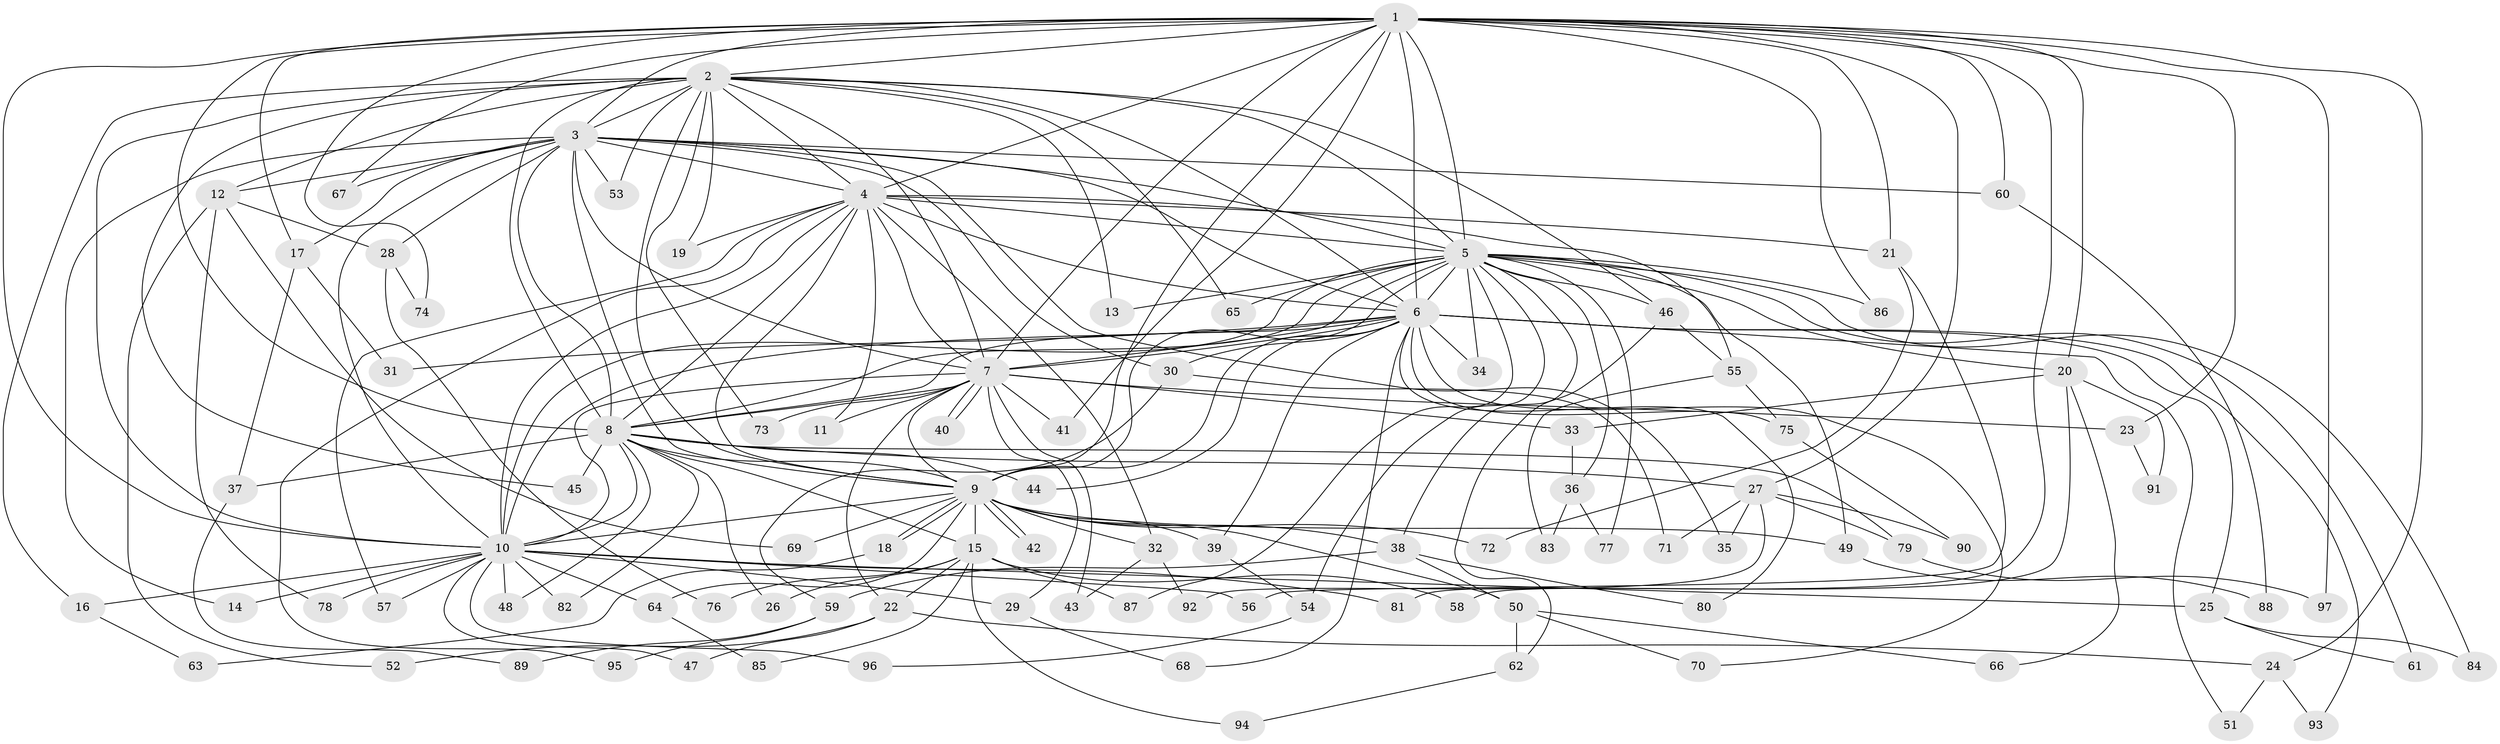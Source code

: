 // Generated by graph-tools (version 1.1) at 2025/01/03/09/25 03:01:34]
// undirected, 97 vertices, 219 edges
graph export_dot {
graph [start="1"]
  node [color=gray90,style=filled];
  1;
  2;
  3;
  4;
  5;
  6;
  7;
  8;
  9;
  10;
  11;
  12;
  13;
  14;
  15;
  16;
  17;
  18;
  19;
  20;
  21;
  22;
  23;
  24;
  25;
  26;
  27;
  28;
  29;
  30;
  31;
  32;
  33;
  34;
  35;
  36;
  37;
  38;
  39;
  40;
  41;
  42;
  43;
  44;
  45;
  46;
  47;
  48;
  49;
  50;
  51;
  52;
  53;
  54;
  55;
  56;
  57;
  58;
  59;
  60;
  61;
  62;
  63;
  64;
  65;
  66;
  67;
  68;
  69;
  70;
  71;
  72;
  73;
  74;
  75;
  76;
  77;
  78;
  79;
  80;
  81;
  82;
  83;
  84;
  85;
  86;
  87;
  88;
  89;
  90;
  91;
  92;
  93;
  94;
  95;
  96;
  97;
  1 -- 2;
  1 -- 3;
  1 -- 4;
  1 -- 5;
  1 -- 6;
  1 -- 7;
  1 -- 8;
  1 -- 9;
  1 -- 10;
  1 -- 17;
  1 -- 20;
  1 -- 21;
  1 -- 23;
  1 -- 24;
  1 -- 27;
  1 -- 41;
  1 -- 60;
  1 -- 67;
  1 -- 74;
  1 -- 81;
  1 -- 86;
  1 -- 97;
  2 -- 3;
  2 -- 4;
  2 -- 5;
  2 -- 6;
  2 -- 7;
  2 -- 8;
  2 -- 9;
  2 -- 10;
  2 -- 12;
  2 -- 13;
  2 -- 16;
  2 -- 19;
  2 -- 45;
  2 -- 46;
  2 -- 53;
  2 -- 65;
  2 -- 73;
  3 -- 4;
  3 -- 5;
  3 -- 6;
  3 -- 7;
  3 -- 8;
  3 -- 9;
  3 -- 10;
  3 -- 12;
  3 -- 14;
  3 -- 17;
  3 -- 28;
  3 -- 30;
  3 -- 35;
  3 -- 53;
  3 -- 60;
  3 -- 67;
  4 -- 5;
  4 -- 6;
  4 -- 7;
  4 -- 8;
  4 -- 9;
  4 -- 10;
  4 -- 11;
  4 -- 19;
  4 -- 21;
  4 -- 32;
  4 -- 55;
  4 -- 57;
  4 -- 95;
  5 -- 6;
  5 -- 7;
  5 -- 8;
  5 -- 9;
  5 -- 10;
  5 -- 13;
  5 -- 20;
  5 -- 34;
  5 -- 36;
  5 -- 38;
  5 -- 46;
  5 -- 49;
  5 -- 54;
  5 -- 61;
  5 -- 65;
  5 -- 77;
  5 -- 84;
  5 -- 86;
  5 -- 87;
  6 -- 7;
  6 -- 8;
  6 -- 9;
  6 -- 10;
  6 -- 25;
  6 -- 30;
  6 -- 31;
  6 -- 34;
  6 -- 39;
  6 -- 44;
  6 -- 51;
  6 -- 68;
  6 -- 70;
  6 -- 75;
  6 -- 80;
  6 -- 93;
  7 -- 8;
  7 -- 9;
  7 -- 10;
  7 -- 11;
  7 -- 22;
  7 -- 23;
  7 -- 29;
  7 -- 33;
  7 -- 40;
  7 -- 40;
  7 -- 41;
  7 -- 43;
  7 -- 73;
  8 -- 9;
  8 -- 10;
  8 -- 15;
  8 -- 26;
  8 -- 27;
  8 -- 37;
  8 -- 44;
  8 -- 45;
  8 -- 48;
  8 -- 79;
  8 -- 82;
  9 -- 10;
  9 -- 15;
  9 -- 18;
  9 -- 18;
  9 -- 32;
  9 -- 38;
  9 -- 39;
  9 -- 42;
  9 -- 42;
  9 -- 49;
  9 -- 50;
  9 -- 64;
  9 -- 69;
  9 -- 72;
  10 -- 14;
  10 -- 16;
  10 -- 25;
  10 -- 29;
  10 -- 47;
  10 -- 48;
  10 -- 56;
  10 -- 57;
  10 -- 64;
  10 -- 78;
  10 -- 81;
  10 -- 82;
  10 -- 96;
  12 -- 28;
  12 -- 52;
  12 -- 69;
  12 -- 78;
  15 -- 22;
  15 -- 26;
  15 -- 58;
  15 -- 76;
  15 -- 85;
  15 -- 87;
  15 -- 94;
  16 -- 63;
  17 -- 31;
  17 -- 37;
  18 -- 63;
  20 -- 33;
  20 -- 58;
  20 -- 66;
  20 -- 91;
  21 -- 56;
  21 -- 72;
  22 -- 24;
  22 -- 47;
  22 -- 52;
  23 -- 91;
  24 -- 51;
  24 -- 93;
  25 -- 61;
  25 -- 84;
  27 -- 35;
  27 -- 71;
  27 -- 79;
  27 -- 90;
  27 -- 92;
  28 -- 74;
  28 -- 76;
  29 -- 68;
  30 -- 59;
  30 -- 71;
  32 -- 43;
  32 -- 92;
  33 -- 36;
  36 -- 77;
  36 -- 83;
  37 -- 89;
  38 -- 50;
  38 -- 59;
  38 -- 80;
  39 -- 54;
  46 -- 55;
  46 -- 62;
  49 -- 88;
  50 -- 62;
  50 -- 66;
  50 -- 70;
  54 -- 96;
  55 -- 75;
  55 -- 83;
  59 -- 89;
  59 -- 95;
  60 -- 88;
  62 -- 94;
  64 -- 85;
  75 -- 90;
  79 -- 97;
}

